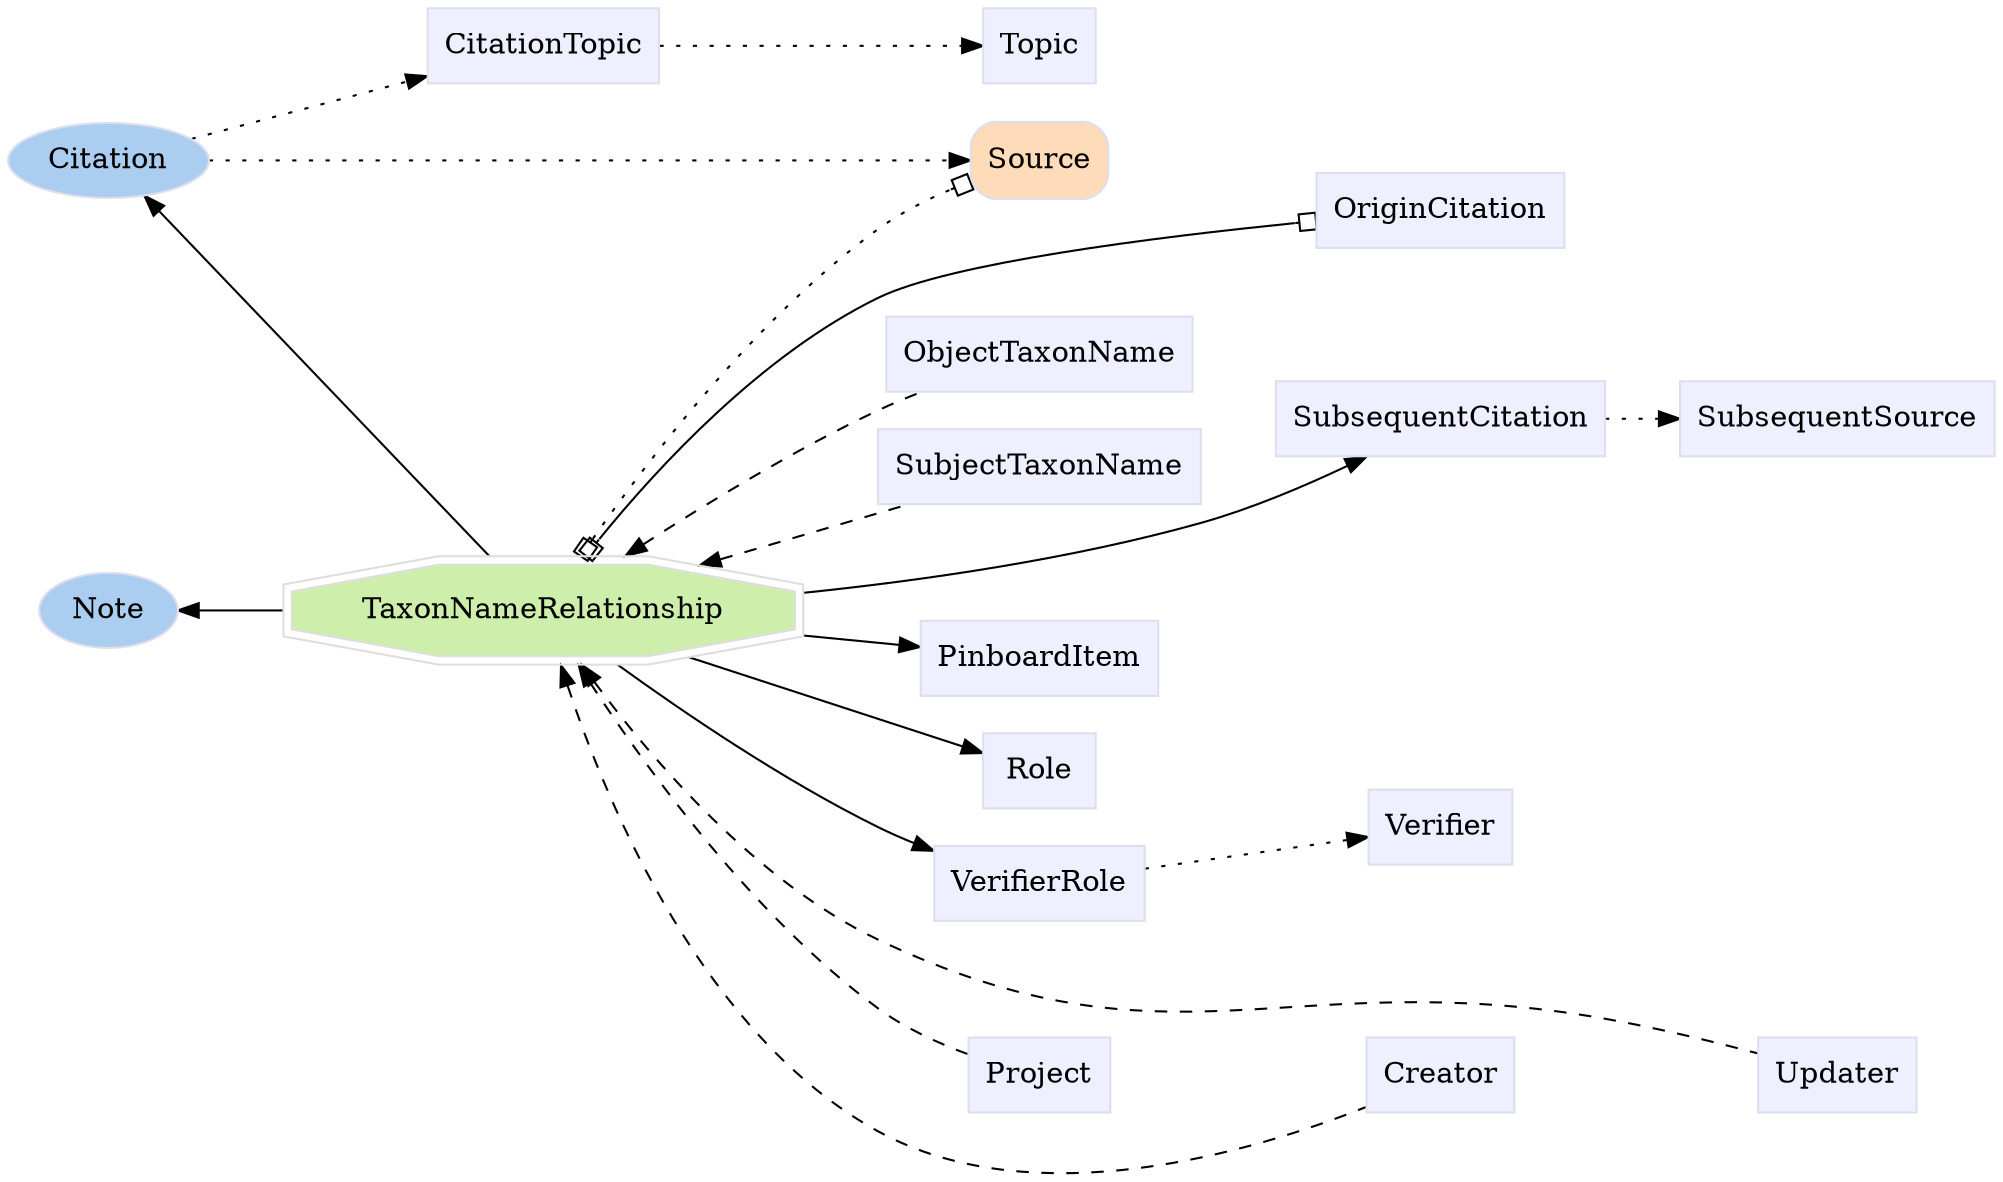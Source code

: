 digraph TaxonNameRelationship {
	graph [bb="0,0,818.88,555.39",
		label="",
		outputorder=edgesfirst,
		rankdir=LR
	];
	node [label="\N"];
	subgraph annotator_cluster {
		graph [rank=min];
		Citation	[color="#dddeee",
			fillcolor="#abcdef",
			group=annotator,
			height=0.5,
			href="/develop/Data/models.html#citation",
			label=Citation,
			pos="40.603,482.39",
			shape=oval,
			style=filled,
			target=_top,
			width=1.1279];
		Note	[color="#dddeee",
			fillcolor="#abcdef",
			group=annotator,
			height=0.5,
			href="/develop/Data/models.html#note",
			label=Note,
			pos="40.603,266.39",
			shape=oval,
			style=filled,
			target=_top,
			width=0.80088];
	}
	subgraph core {
		Source	[color="#dddeee",
			fillcolor="#fedcba",
			group=core,
			height=0.51389,
			href="/develop/Data/models.html#source",
			label=Source,
			pos="447.38,482.39",
			shape=Mrecord,
			style=filled,
			target=_top,
			width=0.75];
	}
	subgraph supporting {
		TaxonNameRelationship	[color="#dedede",
			fillcolor="#cdefab",
			group=target,
			height=0.61111,
			href="/develop/Data/models.html#taxon-name-relationship",
			label=TaxonNameRelationship,
			pos="233.29,266.39",
			shape=doubleoctagon,
			style=filled,
			target=_top,
			width=3.2247];
		CitationTopic	[color="#dddeee",
			fillcolor="#eeefff",
			group=supporting,
			height=0.5,
			href="/develop/Data/models.html#citation-topic",
			label=CitationTopic,
			pos="233.29,537.39",
			shape=box,
			style=filled,
			target=_top,
			width=1.2639];
		PinboardItem	[color="#dddeee",
			fillcolor="#eeefff",
			group=supporting,
			height=0.5,
			href="/develop/Data/models.html#pinboard-item",
			label=PinboardItem,
			pos="447.38,243.39",
			shape=box,
			style=filled,
			target=_top,
			width=1.2535];
		Role	[color="#dddeee",
			fillcolor="#eeefff",
			group=supporting,
			height=0.5,
			href="/develop/Data/models.html#role",
			label=Role,
			pos="447.38,189.39",
			shape=box,
			style=filled,
			target=_top,
			width=0.75];
		SubsequentCitation	[color="#dddeee",
			fillcolor="#eeefff",
			group=supporting,
			height=0.5,
			href="/develop/Data/models.html#subsequent-citation",
			label=SubsequentCitation,
			pos="606.26,335.39",
			shape=box,
			style=filled,
			target=_top,
			width=1.691];
		SubsequentSource	[color="#dddeee",
			fillcolor="#eeefff",
			group=supporting,
			height=0.5,
			href="/develop/Data/models.html#subsequent-source",
			label=SubsequentSource,
			pos="761.01,335.39",
			shape=box,
			style=filled,
			target=_top,
			width=1.6076];
		Topic	[color="#dddeee",
			fillcolor="#eeefff",
			group=supporting,
			height=0.5,
			href="/develop/Data/models.html#topic",
			label=Topic,
			pos="447.38,537.39",
			shape=box,
			style=filled,
			target=_top,
			width=0.75];
		VerifierRole	[color="#dddeee",
			fillcolor="#eeefff",
			group=supporting,
			height=0.5,
			href="/develop/Data/models.html#verifier-role",
			label=VerifierRole,
			pos="447.38,135.39",
			shape=box,
			style=filled,
			target=_top,
			width=1.1493];
		Verifier	[color="#dddeee",
			fillcolor="#eeefff",
			group=supporting,
			height=0.5,
			href="/develop/Data/models.html#verifier",
			label=Verifier,
			pos="606.26,162.39",
			shape=box,
			style=filled,
			target=_top,
			width=0.79514];
		Creator	[color="#dddeee",
			fillcolor="#eeefff",
			group=supporting,
			height=0.5,
			href="/develop/Data/models.html#creator",
			label=Creator,
			pos="606.26,43.392",
			shape=box,
			style=filled,
			target=_top,
			width=0.78472];
		ObjectTaxonName	[color="#dddeee",
			fillcolor="#eeefff",
			group=supporting,
			height=0.5,
			href="/develop/Data/models.html#object-taxon-name",
			label=ObjectTaxonName,
			pos="447.38,389.39",
			shape=box,
			style=filled,
			target=_top,
			width=1.6597];
		Project	[color="#dddeee",
			fillcolor="#eeefff",
			group=supporting,
			height=0.5,
			href="/develop/Data/models.html#project",
			label=Project,
			pos="447.38,43.392",
			shape=box,
			style=filled,
			target=_top,
			width=0.75347];
		SubjectTaxonName	[color="#dddeee",
			fillcolor="#eeefff",
			group=supporting,
			height=0.5,
			href="/develop/Data/models.html#subject-taxon-name",
			label=SubjectTaxonName,
			pos="447.38,335.39",
			shape=box,
			style=filled,
			target=_top,
			width=1.7222];
		Updater	[color="#dddeee",
			fillcolor="#eeefff",
			group=supporting,
			height=0.5,
			href="/develop/Data/models.html#updater",
			label=Updater,
			pos="761.01,43.392",
			shape=box,
			style=filled,
			target=_top,
			width=0.82639];
		OriginCitation	[color="#dddeee",
			fillcolor="#eeefff",
			group=supporting,
			height=0.5,
			href="/develop/Data/models.html#origin-citation",
			label=OriginCitation,
			pos="606.26,458.39",
			shape=box,
			style=filled,
			target=_top,
			width=1.316];
	}
	Citation -> Source	[pos="e,419.97,482.39 81.523,482.39 159.71,482.39 332.07,482.39 408.55,482.39",
		style=dotted];
	Citation -> CitationTopic	[pos="e,187.52,524.48 75.256,492.1 103.31,500.19 143.84,511.88 176.7,521.36",
		style=dotted];
	Source -> SubsequentCitation	[pos="e,585.95,353.48 467.93,464.07 495.56,438.18 546.16,390.77 577.62,361.29",
		style=invis];
	Source -> OriginCitation	[pos="e,558.59,465.53 474.64,478.38 494.46,475.34 522.41,471.07 547.37,467.25",
		style=invis];
	TaxonNameRelationship -> Citation	[pos="e,56.567,465.44 212.66,288.64 176.95,329.08 101.64,414.39 63.998,457.03"];
	TaxonNameRelationship -> Note	[pos="e,69.741,266.39 117.1,266.39 104.2,266.39 91.8,266.39 80.913,266.39"];
	TaxonNameRelationship -> Source	[arrowhead=obox,
		arrowtail=obox,
		dir=both,
		pos="s,248.53,288.74 e,420.08,470.95 254.11,297.09 280.47,336.16 330.21,404.02 385.38,449.39 393.03,455.68 402.06,461.34 410.8,466.12",
		style=dotted];
	TaxonNameRelationship -> PinboardItem	[pos="e,402.2,248.18 345,254.39 361.01,252.65 376.87,250.93 391.14,249.38"];
	TaxonNameRelationship -> Role	[pos="e,420,198.97 291.13,245.76 328.72,232.11 376.91,214.61 409.56,202.76"];
	TaxonNameRelationship -> SubsequentCitation	[pos="e,544.93,317.19 339.35,279.34 390.86,286.48 453.66,296.34 509.38,308.39 517.34,310.11 525.62,312.12 533.82,314.24"];
	TaxonNameRelationship -> VerifierRole	[pos="e,405.83,152.07 263.34,243.98 293.01,221.66 340.91,187.26 385.38,162.39 388.72,160.53 392.21,158.69 395.76,156.92"];
	TaxonNameRelationship -> Creator	[dir=back,
		pos="s,239.82,244.05 242.9,233.22 259.55,176.72 302.12,63.362 385.38,16.392 447.19,-18.47 534.11,10.943 577.85,30.092",
		style=dashed];
	TaxonNameRelationship -> ObjectTaxonName	[dir=back,
		pos="s,266.46,288.82 275.7,295.08 305.51,315.13 347.06,341.88 385.38,362.39 390.9,365.34 396.8,368.25 402.68,371",
		style=dashed];
	TaxonNameRelationship -> Project	[dir=back,
		pos="s,247.47,244.17 253.54,234.45 279.43,193.53 328.83,122.29 385.38,75.392 395.69,66.843 408.66,59.649 419.98,54.261",
		style=dashed];
	TaxonNameRelationship -> SubjectTaxonName	[dir=back,
		pos="s,295.64,286.35 306.26,289.81 333.43,298.65 363.94,308.57 389.53,316.9",
		style=dashed];
	TaxonNameRelationship -> Updater	[dir=back,
		pos="s,248.27,244.02 254.6,234.68 280.22,197.61 327.94,137.64 385.38,108.39 497.99,51.065 543.51,96.546 667.13,70.392 688.82,65.805 712.83,\
58.77 731.01,53.031",
		style=dashed];
	TaxonNameRelationship -> OriginCitation	[arrowhead=obox,
		arrowtail=obox,
		dir=both,
		pos="s,249.95,288.88 e,558.46,457.31 256.21,297.25 282.68,332.02 330.53,387.47 385.38,416.39 436.25,443.22 501.78,453.06 548.02,456.6"];
	CitationTopic -> Topic	[pos="e,420.16,537.39 279.27,537.39 317.89,537.39 372.91,537.39 409.11,537.39",
		style=dotted];
	Role -> Verifier	[pos="e,577.33,167.2 474.64,184.87 499.63,180.57 537.56,174.04 566.11,169.13",
		style=invis];
	SubsequentCitation -> SubsequentSource	[pos="e,703.06,335.39 667.63,335.39 675.56,335.39 683.74,335.39 691.79,335.39",
		style=dotted];
	VerifierRole -> Verifier	[pos="e,577.5,157.62 489.19,142.42 512.96,146.51 542.76,151.64 566.22,155.67",
		style=dotted];
	Creator -> Updater	[pos="e,730.99,43.392 634.92,43.392 658.59,43.392 692.96,43.392 719.69,43.392",
		style=invis];
	Project -> Creator	[pos="e,577.72,43.392 474.99,43.392 500.12,43.392 538.08,43.392 566.55,43.392",
		style=invis];
}
